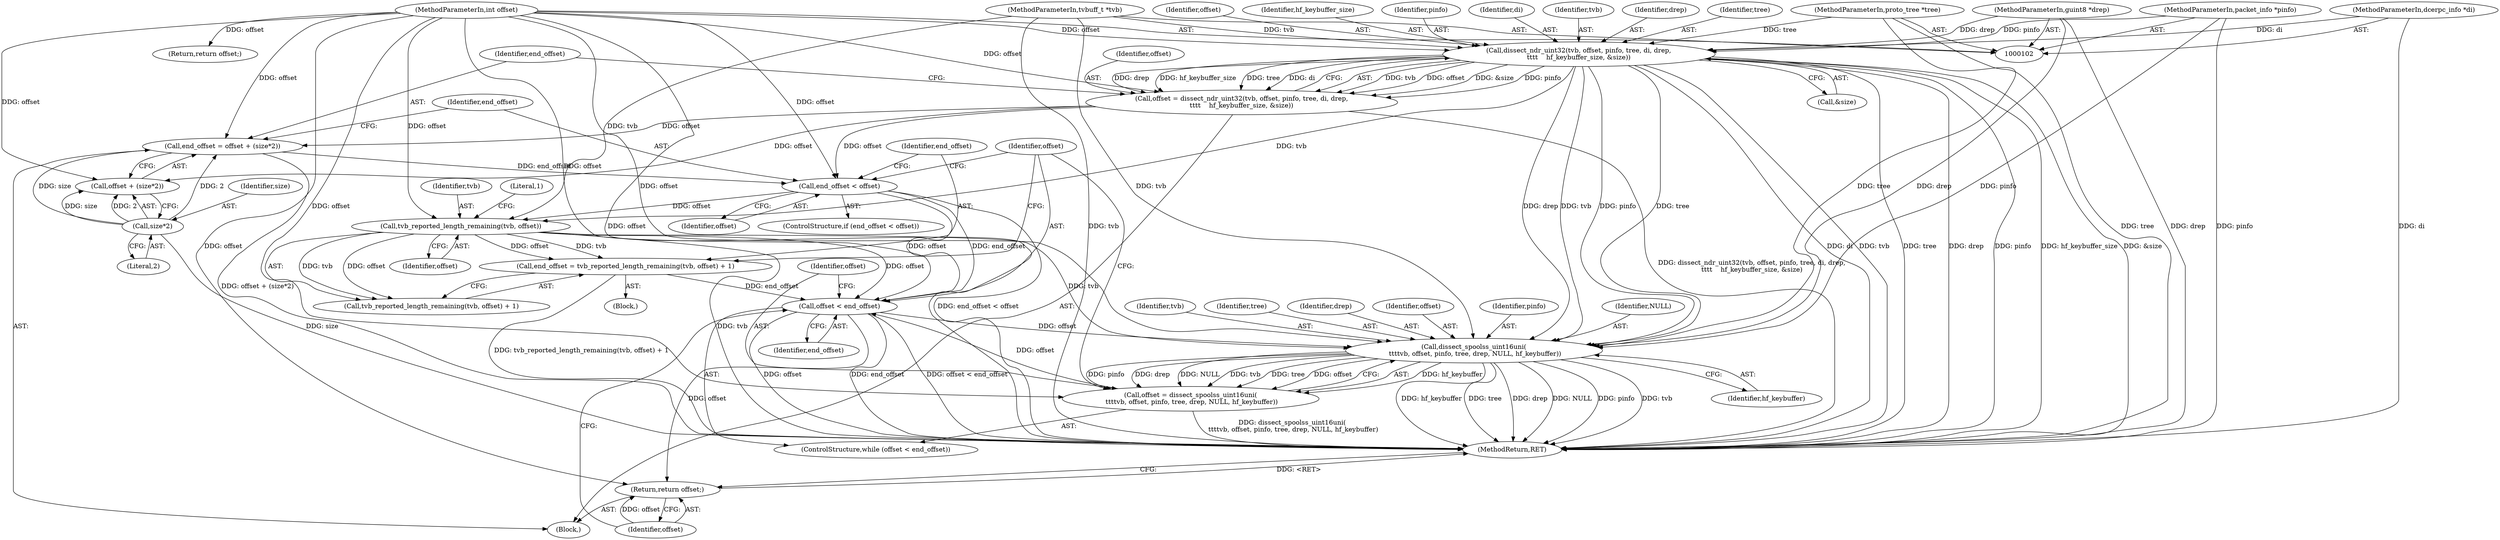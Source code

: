 digraph "0_wireshark_b4d16b4495b732888e12baf5b8a7e9bf2665e22b@API" {
"1000142" [label="(Call,end_offset = tvb_reported_length_remaining(tvb, offset) + 1)"];
"1000145" [label="(Call,tvb_reported_length_remaining(tvb, offset))"];
"1000120" [label="(Call,dissect_ndr_uint32(tvb, offset, pinfo, tree, di, drep,\n\t\t\t\t    hf_keybuffer_size, &size))"];
"1000103" [label="(MethodParameterIn,tvbuff_t *tvb)"];
"1000104" [label="(MethodParameterIn,int offset)"];
"1000105" [label="(MethodParameterIn,packet_info *pinfo)"];
"1000106" [label="(MethodParameterIn,proto_tree *tree)"];
"1000107" [label="(MethodParameterIn,dcerpc_info *di)"];
"1000108" [label="(MethodParameterIn,guint8 *drep)"];
"1000138" [label="(Call,end_offset < offset)"];
"1000130" [label="(Call,end_offset = offset + (size*2))"];
"1000118" [label="(Call,offset = dissect_ndr_uint32(tvb, offset, pinfo, tree, di, drep,\n\t\t\t\t    hf_keybuffer_size, &size))"];
"1000134" [label="(Call,size*2)"];
"1000150" [label="(Call,offset < end_offset)"];
"1000155" [label="(Call,dissect_spoolss_uint16uni(\n \t\t\ttvb, offset, pinfo, tree, drep, NULL, hf_keybuffer))"];
"1000153" [label="(Call,offset = dissect_spoolss_uint16uni(\n \t\t\ttvb, offset, pinfo, tree, drep, NULL, hf_keybuffer))"];
"1000163" [label="(Return,return offset;)"];
"1000121" [label="(Identifier,tvb)"];
"1000160" [label="(Identifier,drep)"];
"1000138" [label="(Call,end_offset < offset)"];
"1000104" [label="(MethodParameterIn,int offset)"];
"1000153" [label="(Call,offset = dissect_spoolss_uint16uni(\n \t\t\ttvb, offset, pinfo, tree, drep, NULL, hf_keybuffer))"];
"1000126" [label="(Identifier,drep)"];
"1000157" [label="(Identifier,offset)"];
"1000151" [label="(Identifier,offset)"];
"1000124" [label="(Identifier,tree)"];
"1000148" [label="(Literal,1)"];
"1000147" [label="(Identifier,offset)"];
"1000107" [label="(MethodParameterIn,dcerpc_info *di)"];
"1000158" [label="(Identifier,pinfo)"];
"1000145" [label="(Call,tvb_reported_length_remaining(tvb, offset))"];
"1000132" [label="(Call,offset + (size*2))"];
"1000106" [label="(MethodParameterIn,proto_tree *tree)"];
"1000130" [label="(Call,end_offset = offset + (size*2))"];
"1000103" [label="(MethodParameterIn,tvbuff_t *tvb)"];
"1000146" [label="(Identifier,tvb)"];
"1000105" [label="(MethodParameterIn,packet_info *pinfo)"];
"1000140" [label="(Identifier,offset)"];
"1000164" [label="(Identifier,offset)"];
"1000162" [label="(Identifier,hf_keybuffer)"];
"1000122" [label="(Identifier,offset)"];
"1000116" [label="(Return,return offset;)"];
"1000131" [label="(Identifier,end_offset)"];
"1000137" [label="(ControlStructure,if (end_offset < offset))"];
"1000161" [label="(Identifier,NULL)"];
"1000118" [label="(Call,offset = dissect_ndr_uint32(tvb, offset, pinfo, tree, di, drep,\n\t\t\t\t    hf_keybuffer_size, &size))"];
"1000135" [label="(Identifier,size)"];
"1000150" [label="(Call,offset < end_offset)"];
"1000156" [label="(Identifier,tvb)"];
"1000136" [label="(Literal,2)"];
"1000144" [label="(Call,tvb_reported_length_remaining(tvb, offset) + 1)"];
"1000119" [label="(Identifier,offset)"];
"1000120" [label="(Call,dissect_ndr_uint32(tvb, offset, pinfo, tree, di, drep,\n\t\t\t\t    hf_keybuffer_size, &size))"];
"1000142" [label="(Call,end_offset = tvb_reported_length_remaining(tvb, offset) + 1)"];
"1000139" [label="(Identifier,end_offset)"];
"1000149" [label="(ControlStructure,while (offset < end_offset))"];
"1000159" [label="(Identifier,tree)"];
"1000127" [label="(Identifier,hf_keybuffer_size)"];
"1000163" [label="(Return,return offset;)"];
"1000109" [label="(Block,)"];
"1000155" [label="(Call,dissect_spoolss_uint16uni(\n \t\t\ttvb, offset, pinfo, tree, drep, NULL, hf_keybuffer))"];
"1000154" [label="(Identifier,offset)"];
"1000108" [label="(MethodParameterIn,guint8 *drep)"];
"1000123" [label="(Identifier,pinfo)"];
"1000141" [label="(Block,)"];
"1000152" [label="(Identifier,end_offset)"];
"1000165" [label="(MethodReturn,RET)"];
"1000143" [label="(Identifier,end_offset)"];
"1000125" [label="(Identifier,di)"];
"1000128" [label="(Call,&size)"];
"1000134" [label="(Call,size*2)"];
"1000142" -> "1000141"  [label="AST: "];
"1000142" -> "1000144"  [label="CFG: "];
"1000143" -> "1000142"  [label="AST: "];
"1000144" -> "1000142"  [label="AST: "];
"1000151" -> "1000142"  [label="CFG: "];
"1000142" -> "1000165"  [label="DDG: tvb_reported_length_remaining(tvb, offset) + 1"];
"1000145" -> "1000142"  [label="DDG: tvb"];
"1000145" -> "1000142"  [label="DDG: offset"];
"1000142" -> "1000150"  [label="DDG: end_offset"];
"1000145" -> "1000144"  [label="AST: "];
"1000145" -> "1000147"  [label="CFG: "];
"1000146" -> "1000145"  [label="AST: "];
"1000147" -> "1000145"  [label="AST: "];
"1000148" -> "1000145"  [label="CFG: "];
"1000145" -> "1000165"  [label="DDG: tvb"];
"1000145" -> "1000144"  [label="DDG: tvb"];
"1000145" -> "1000144"  [label="DDG: offset"];
"1000120" -> "1000145"  [label="DDG: tvb"];
"1000103" -> "1000145"  [label="DDG: tvb"];
"1000138" -> "1000145"  [label="DDG: offset"];
"1000104" -> "1000145"  [label="DDG: offset"];
"1000145" -> "1000150"  [label="DDG: offset"];
"1000145" -> "1000155"  [label="DDG: tvb"];
"1000120" -> "1000118"  [label="AST: "];
"1000120" -> "1000128"  [label="CFG: "];
"1000121" -> "1000120"  [label="AST: "];
"1000122" -> "1000120"  [label="AST: "];
"1000123" -> "1000120"  [label="AST: "];
"1000124" -> "1000120"  [label="AST: "];
"1000125" -> "1000120"  [label="AST: "];
"1000126" -> "1000120"  [label="AST: "];
"1000127" -> "1000120"  [label="AST: "];
"1000128" -> "1000120"  [label="AST: "];
"1000118" -> "1000120"  [label="CFG: "];
"1000120" -> "1000165"  [label="DDG: di"];
"1000120" -> "1000165"  [label="DDG: tvb"];
"1000120" -> "1000165"  [label="DDG: tree"];
"1000120" -> "1000165"  [label="DDG: drep"];
"1000120" -> "1000165"  [label="DDG: pinfo"];
"1000120" -> "1000165"  [label="DDG: hf_keybuffer_size"];
"1000120" -> "1000165"  [label="DDG: &size"];
"1000120" -> "1000118"  [label="DDG: tvb"];
"1000120" -> "1000118"  [label="DDG: offset"];
"1000120" -> "1000118"  [label="DDG: &size"];
"1000120" -> "1000118"  [label="DDG: pinfo"];
"1000120" -> "1000118"  [label="DDG: drep"];
"1000120" -> "1000118"  [label="DDG: hf_keybuffer_size"];
"1000120" -> "1000118"  [label="DDG: tree"];
"1000120" -> "1000118"  [label="DDG: di"];
"1000103" -> "1000120"  [label="DDG: tvb"];
"1000104" -> "1000120"  [label="DDG: offset"];
"1000105" -> "1000120"  [label="DDG: pinfo"];
"1000106" -> "1000120"  [label="DDG: tree"];
"1000107" -> "1000120"  [label="DDG: di"];
"1000108" -> "1000120"  [label="DDG: drep"];
"1000120" -> "1000155"  [label="DDG: tvb"];
"1000120" -> "1000155"  [label="DDG: pinfo"];
"1000120" -> "1000155"  [label="DDG: tree"];
"1000120" -> "1000155"  [label="DDG: drep"];
"1000103" -> "1000102"  [label="AST: "];
"1000103" -> "1000165"  [label="DDG: tvb"];
"1000103" -> "1000155"  [label="DDG: tvb"];
"1000104" -> "1000102"  [label="AST: "];
"1000104" -> "1000165"  [label="DDG: offset"];
"1000104" -> "1000116"  [label="DDG: offset"];
"1000104" -> "1000118"  [label="DDG: offset"];
"1000104" -> "1000130"  [label="DDG: offset"];
"1000104" -> "1000132"  [label="DDG: offset"];
"1000104" -> "1000138"  [label="DDG: offset"];
"1000104" -> "1000150"  [label="DDG: offset"];
"1000104" -> "1000153"  [label="DDG: offset"];
"1000104" -> "1000155"  [label="DDG: offset"];
"1000104" -> "1000163"  [label="DDG: offset"];
"1000105" -> "1000102"  [label="AST: "];
"1000105" -> "1000165"  [label="DDG: pinfo"];
"1000105" -> "1000155"  [label="DDG: pinfo"];
"1000106" -> "1000102"  [label="AST: "];
"1000106" -> "1000165"  [label="DDG: tree"];
"1000106" -> "1000155"  [label="DDG: tree"];
"1000107" -> "1000102"  [label="AST: "];
"1000107" -> "1000165"  [label="DDG: di"];
"1000108" -> "1000102"  [label="AST: "];
"1000108" -> "1000165"  [label="DDG: drep"];
"1000108" -> "1000155"  [label="DDG: drep"];
"1000138" -> "1000137"  [label="AST: "];
"1000138" -> "1000140"  [label="CFG: "];
"1000139" -> "1000138"  [label="AST: "];
"1000140" -> "1000138"  [label="AST: "];
"1000143" -> "1000138"  [label="CFG: "];
"1000151" -> "1000138"  [label="CFG: "];
"1000138" -> "1000165"  [label="DDG: end_offset < offset"];
"1000130" -> "1000138"  [label="DDG: end_offset"];
"1000118" -> "1000138"  [label="DDG: offset"];
"1000138" -> "1000150"  [label="DDG: offset"];
"1000138" -> "1000150"  [label="DDG: end_offset"];
"1000130" -> "1000109"  [label="AST: "];
"1000130" -> "1000132"  [label="CFG: "];
"1000131" -> "1000130"  [label="AST: "];
"1000132" -> "1000130"  [label="AST: "];
"1000139" -> "1000130"  [label="CFG: "];
"1000130" -> "1000165"  [label="DDG: offset + (size*2)"];
"1000118" -> "1000130"  [label="DDG: offset"];
"1000134" -> "1000130"  [label="DDG: size"];
"1000134" -> "1000130"  [label="DDG: 2"];
"1000118" -> "1000109"  [label="AST: "];
"1000119" -> "1000118"  [label="AST: "];
"1000131" -> "1000118"  [label="CFG: "];
"1000118" -> "1000165"  [label="DDG: dissect_ndr_uint32(tvb, offset, pinfo, tree, di, drep,\n\t\t\t\t    hf_keybuffer_size, &size)"];
"1000118" -> "1000132"  [label="DDG: offset"];
"1000134" -> "1000132"  [label="AST: "];
"1000134" -> "1000136"  [label="CFG: "];
"1000135" -> "1000134"  [label="AST: "];
"1000136" -> "1000134"  [label="AST: "];
"1000132" -> "1000134"  [label="CFG: "];
"1000134" -> "1000165"  [label="DDG: size"];
"1000134" -> "1000132"  [label="DDG: size"];
"1000134" -> "1000132"  [label="DDG: 2"];
"1000150" -> "1000149"  [label="AST: "];
"1000150" -> "1000152"  [label="CFG: "];
"1000151" -> "1000150"  [label="AST: "];
"1000152" -> "1000150"  [label="AST: "];
"1000154" -> "1000150"  [label="CFG: "];
"1000164" -> "1000150"  [label="CFG: "];
"1000150" -> "1000165"  [label="DDG: end_offset"];
"1000150" -> "1000165"  [label="DDG: offset < end_offset"];
"1000150" -> "1000165"  [label="DDG: offset"];
"1000153" -> "1000150"  [label="DDG: offset"];
"1000150" -> "1000155"  [label="DDG: offset"];
"1000150" -> "1000163"  [label="DDG: offset"];
"1000155" -> "1000153"  [label="AST: "];
"1000155" -> "1000162"  [label="CFG: "];
"1000156" -> "1000155"  [label="AST: "];
"1000157" -> "1000155"  [label="AST: "];
"1000158" -> "1000155"  [label="AST: "];
"1000159" -> "1000155"  [label="AST: "];
"1000160" -> "1000155"  [label="AST: "];
"1000161" -> "1000155"  [label="AST: "];
"1000162" -> "1000155"  [label="AST: "];
"1000153" -> "1000155"  [label="CFG: "];
"1000155" -> "1000165"  [label="DDG: tree"];
"1000155" -> "1000165"  [label="DDG: drep"];
"1000155" -> "1000165"  [label="DDG: NULL"];
"1000155" -> "1000165"  [label="DDG: pinfo"];
"1000155" -> "1000165"  [label="DDG: tvb"];
"1000155" -> "1000165"  [label="DDG: hf_keybuffer"];
"1000155" -> "1000153"  [label="DDG: hf_keybuffer"];
"1000155" -> "1000153"  [label="DDG: pinfo"];
"1000155" -> "1000153"  [label="DDG: drep"];
"1000155" -> "1000153"  [label="DDG: NULL"];
"1000155" -> "1000153"  [label="DDG: tvb"];
"1000155" -> "1000153"  [label="DDG: tree"];
"1000155" -> "1000153"  [label="DDG: offset"];
"1000153" -> "1000149"  [label="AST: "];
"1000154" -> "1000153"  [label="AST: "];
"1000151" -> "1000153"  [label="CFG: "];
"1000153" -> "1000165"  [label="DDG: dissect_spoolss_uint16uni(\n \t\t\ttvb, offset, pinfo, tree, drep, NULL, hf_keybuffer)"];
"1000163" -> "1000109"  [label="AST: "];
"1000163" -> "1000164"  [label="CFG: "];
"1000164" -> "1000163"  [label="AST: "];
"1000165" -> "1000163"  [label="CFG: "];
"1000163" -> "1000165"  [label="DDG: <RET>"];
"1000164" -> "1000163"  [label="DDG: offset"];
}
